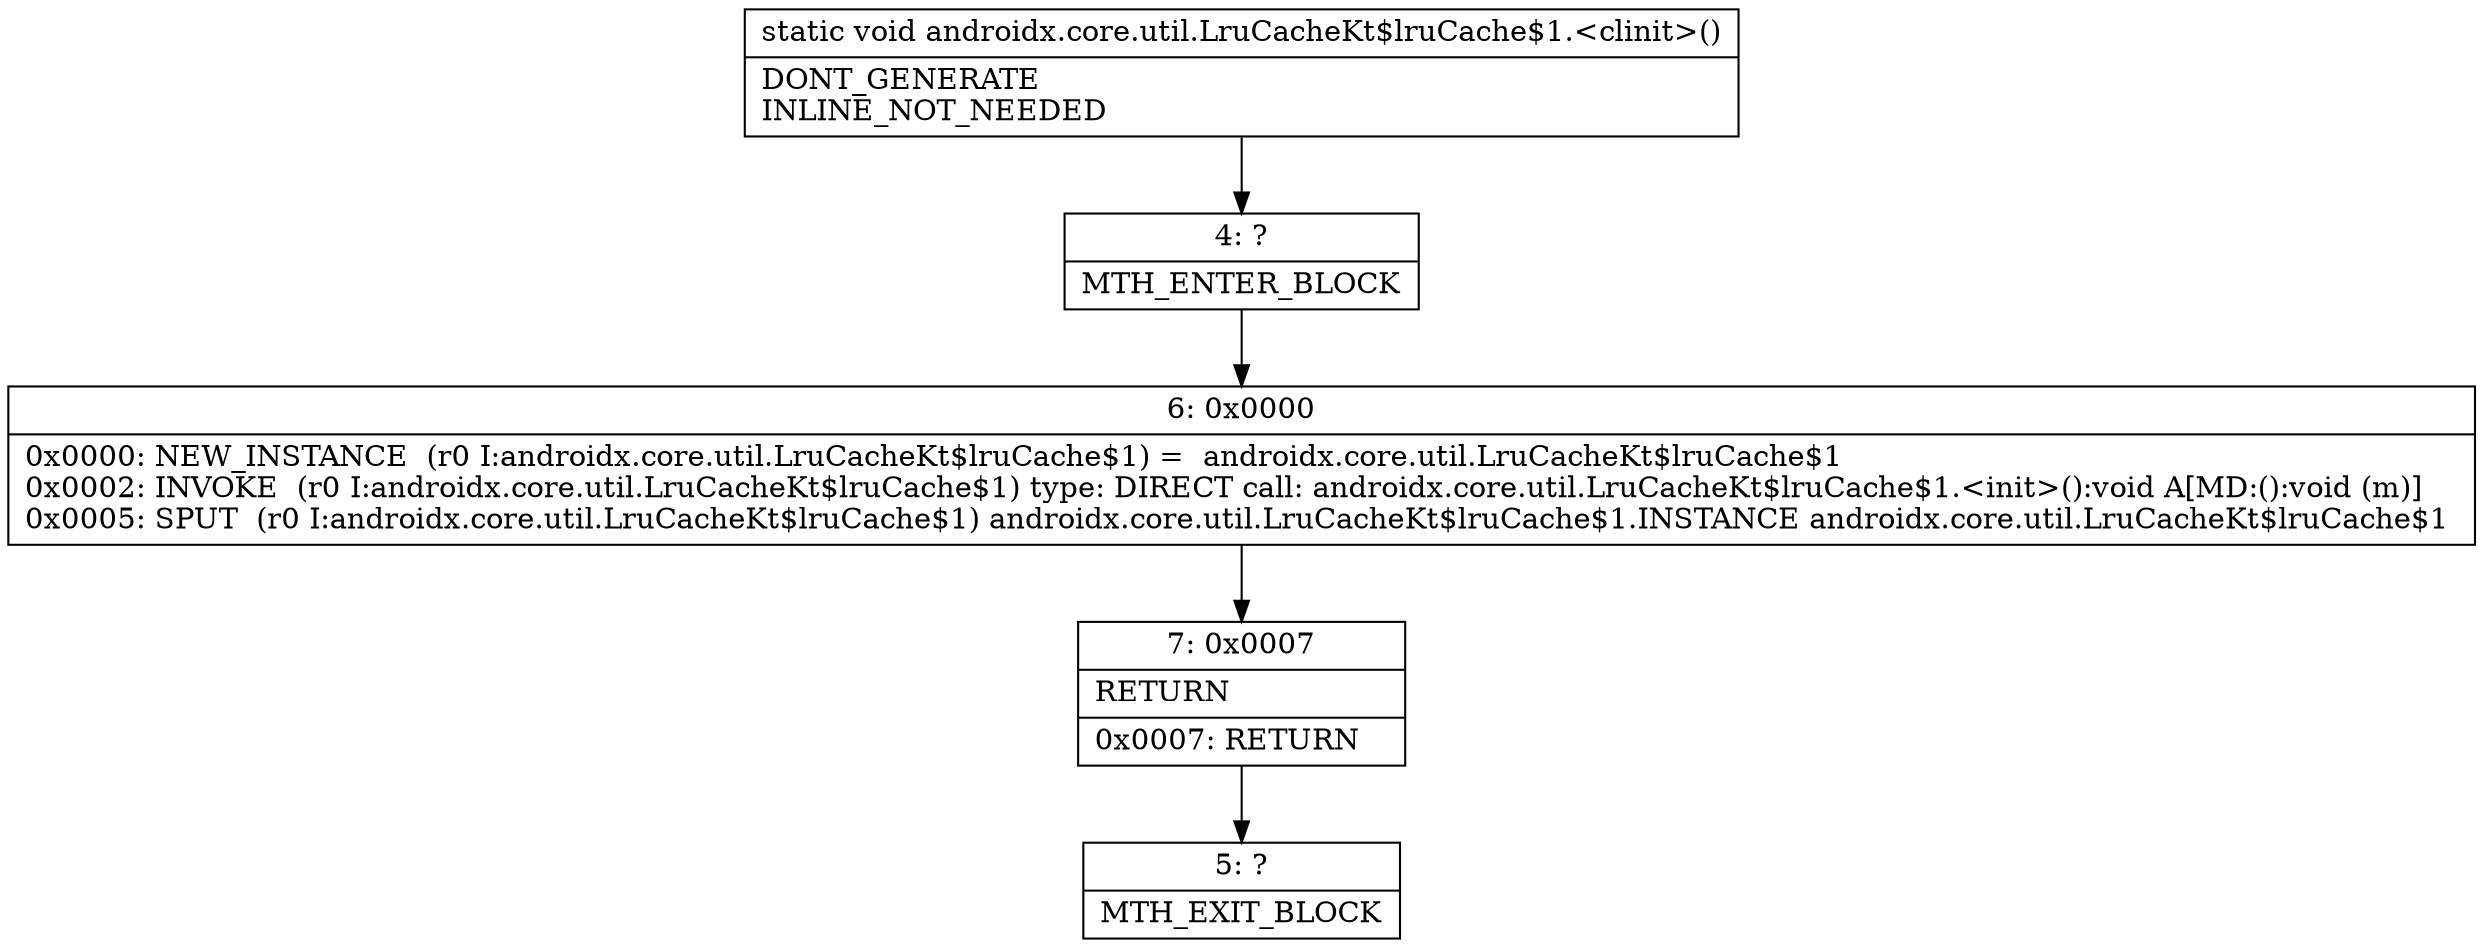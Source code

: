 digraph "CFG forandroidx.core.util.LruCacheKt$lruCache$1.\<clinit\>()V" {
Node_4 [shape=record,label="{4\:\ ?|MTH_ENTER_BLOCK\l}"];
Node_6 [shape=record,label="{6\:\ 0x0000|0x0000: NEW_INSTANCE  (r0 I:androidx.core.util.LruCacheKt$lruCache$1) =  androidx.core.util.LruCacheKt$lruCache$1 \l0x0002: INVOKE  (r0 I:androidx.core.util.LruCacheKt$lruCache$1) type: DIRECT call: androidx.core.util.LruCacheKt$lruCache$1.\<init\>():void A[MD:():void (m)]\l0x0005: SPUT  (r0 I:androidx.core.util.LruCacheKt$lruCache$1) androidx.core.util.LruCacheKt$lruCache$1.INSTANCE androidx.core.util.LruCacheKt$lruCache$1 \l}"];
Node_7 [shape=record,label="{7\:\ 0x0007|RETURN\l|0x0007: RETURN   \l}"];
Node_5 [shape=record,label="{5\:\ ?|MTH_EXIT_BLOCK\l}"];
MethodNode[shape=record,label="{static void androidx.core.util.LruCacheKt$lruCache$1.\<clinit\>()  | DONT_GENERATE\lINLINE_NOT_NEEDED\l}"];
MethodNode -> Node_4;Node_4 -> Node_6;
Node_6 -> Node_7;
Node_7 -> Node_5;
}

